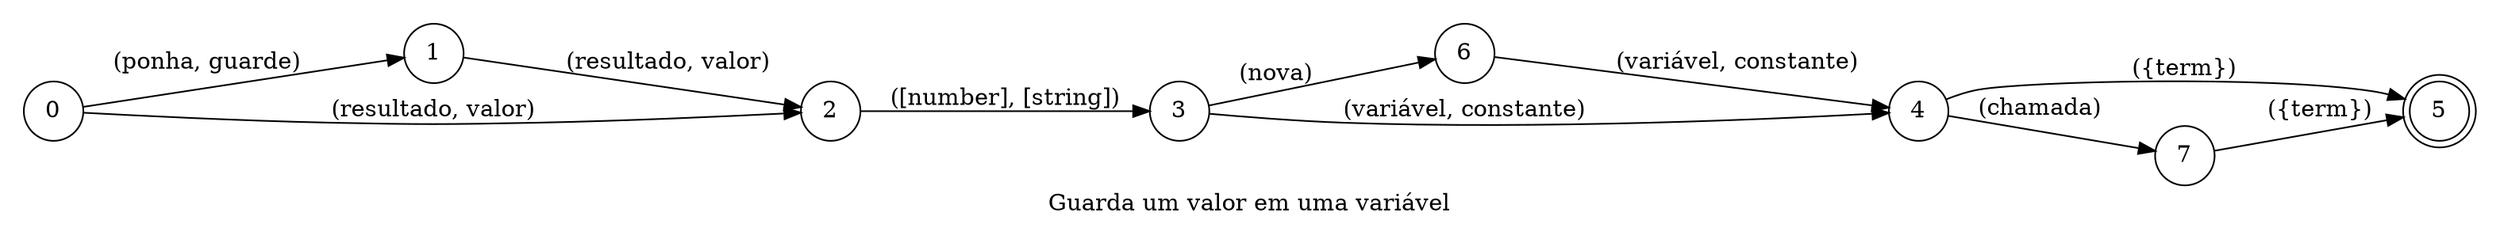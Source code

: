 digraph new_variable {
    id="new_variable";
    label="Guarda um valor em uma variável";
    lang="pt-BR";
    langName="Português";
    pad="0.2";
    rankdir=LR;
    node[shape=doublecircle]; 5;
    node[shape=circle];

    0 -> 1 [label="(ponha, guarde)"];
    {1 0} -> 2 [label="(resultado, valor)"];
    2 -> 3 [label="([number], [string])", store=expression];
    {3 6} -> 4 [label="(variável, constante)"];
    3 -> 6 [label="(nova)"];
    {4 7} -> 5 [label="({term})", store=varName];
    4 -> 7 [label="(chamada)"];

    title="Guarda um valor em uma variável";
    desc="Guarda um valor, inteiro, texto e etc em uma variável";
}